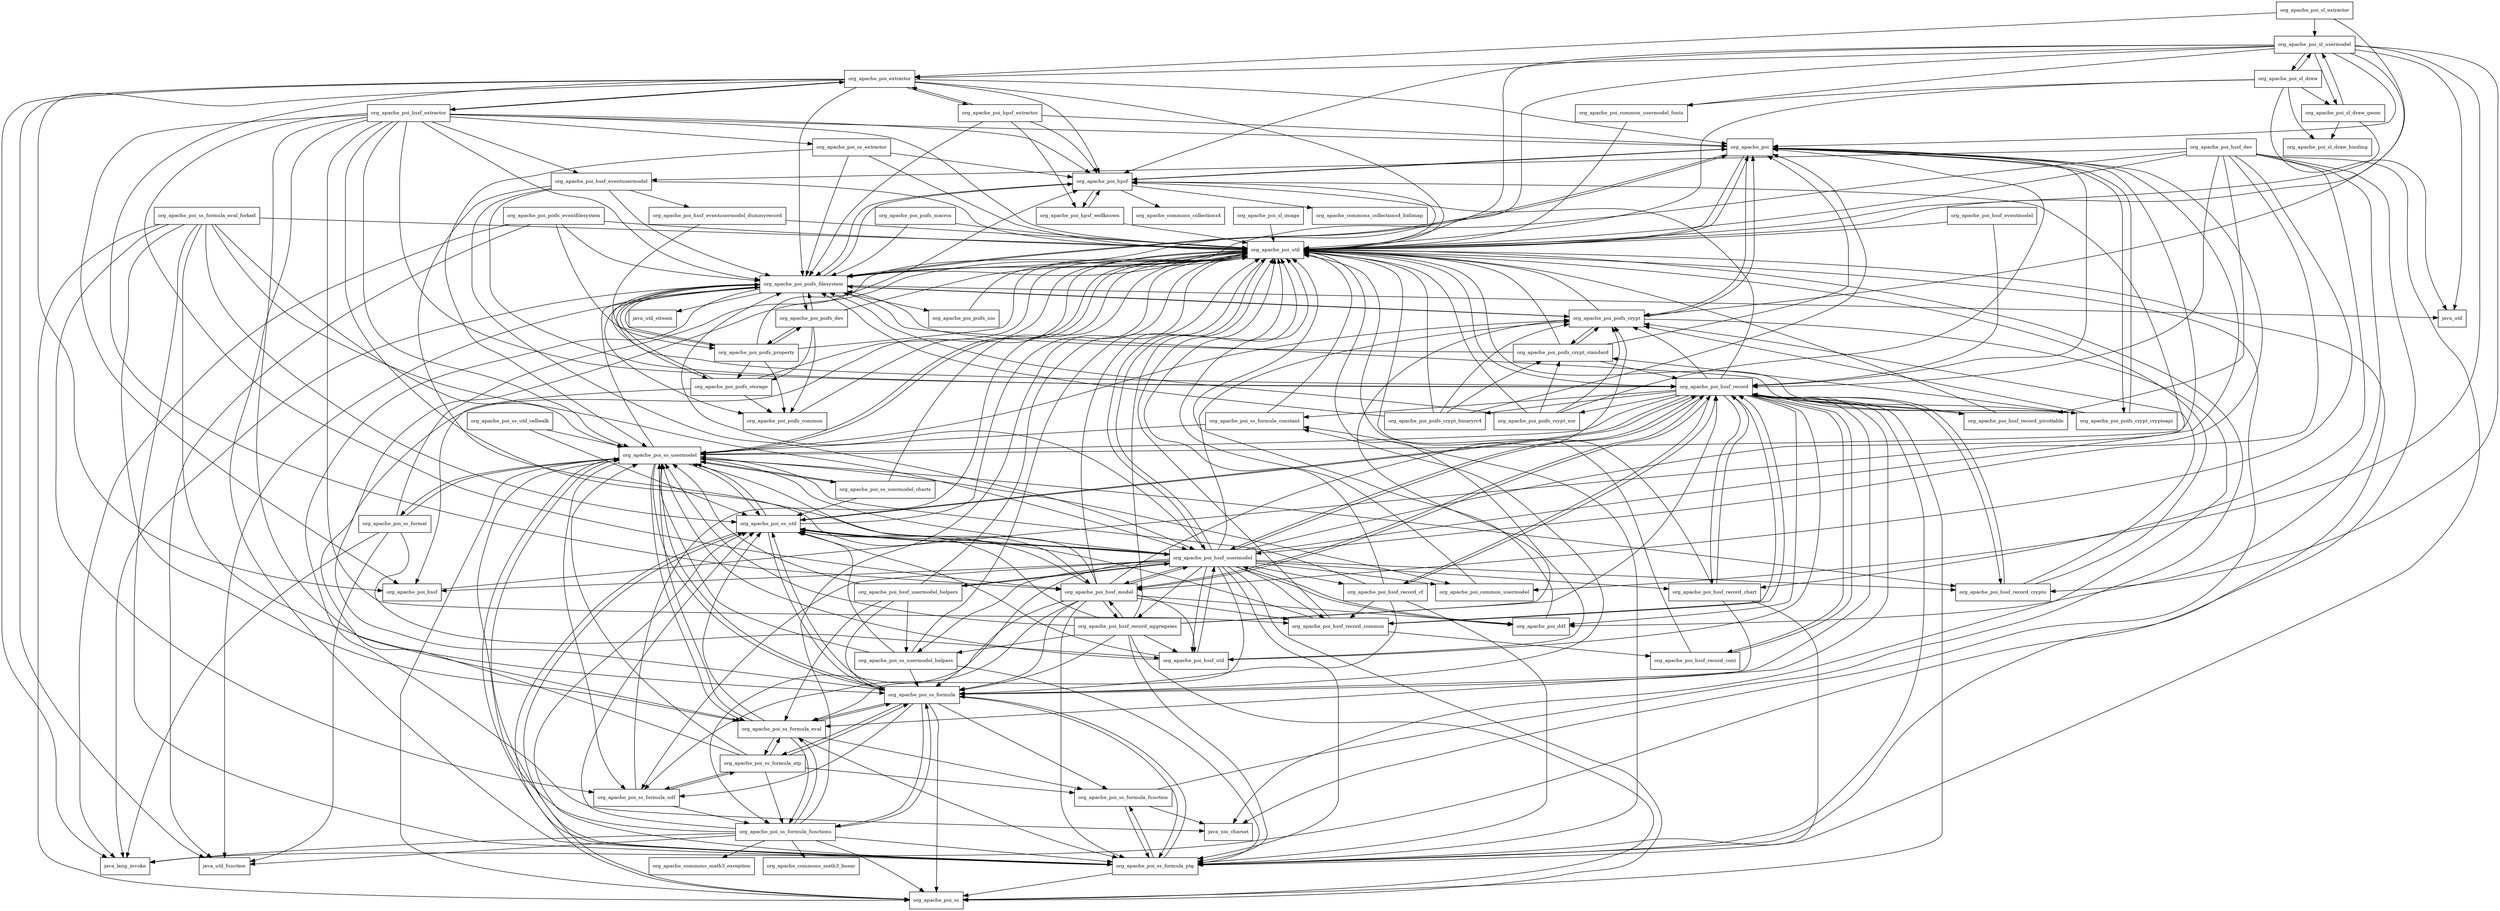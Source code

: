 digraph poi_4_0_0_package_dependencies {
  node [shape = box, fontsize=10.0];
  org_apache_poi -> org_apache_poi_hpsf;
  org_apache_poi -> org_apache_poi_poifs_crypt;
  org_apache_poi -> org_apache_poi_poifs_crypt_cryptoapi;
  org_apache_poi -> org_apache_poi_poifs_filesystem;
  org_apache_poi -> org_apache_poi_util;
  org_apache_poi_common_usermodel -> org_apache_poi_util;
  org_apache_poi_common_usermodel_fonts -> org_apache_poi_util;
  org_apache_poi_ddf -> org_apache_poi_hssf_usermodel;
  org_apache_poi_ddf -> org_apache_poi_util;
  org_apache_poi_extractor -> java_lang_invoke;
  org_apache_poi_extractor -> java_util_function;
  org_apache_poi_extractor -> org_apache_poi;
  org_apache_poi_extractor -> org_apache_poi_hpsf;
  org_apache_poi_extractor -> org_apache_poi_hpsf_extractor;
  org_apache_poi_extractor -> org_apache_poi_hssf;
  org_apache_poi_extractor -> org_apache_poi_hssf_extractor;
  org_apache_poi_extractor -> org_apache_poi_hssf_model;
  org_apache_poi_extractor -> org_apache_poi_poifs_filesystem;
  org_apache_poi_extractor -> org_apache_poi_util;
  org_apache_poi_hpsf -> org_apache_commons_collections4;
  org_apache_poi_hpsf -> org_apache_commons_collections4_bidimap;
  org_apache_poi_hpsf -> org_apache_poi;
  org_apache_poi_hpsf -> org_apache_poi_hpsf_wellknown;
  org_apache_poi_hpsf -> org_apache_poi_poifs_filesystem;
  org_apache_poi_hpsf -> org_apache_poi_util;
  org_apache_poi_hpsf_extractor -> org_apache_poi;
  org_apache_poi_hpsf_extractor -> org_apache_poi_extractor;
  org_apache_poi_hpsf_extractor -> org_apache_poi_hpsf;
  org_apache_poi_hpsf_extractor -> org_apache_poi_hpsf_wellknown;
  org_apache_poi_hpsf_extractor -> org_apache_poi_poifs_filesystem;
  org_apache_poi_hpsf_wellknown -> org_apache_poi_hpsf;
  org_apache_poi_hpsf_wellknown -> org_apache_poi_util;
  org_apache_poi_hssf -> org_apache_poi;
  org_apache_poi_hssf_dev -> java_lang_invoke;
  org_apache_poi_hssf_dev -> org_apache_poi_ddf;
  org_apache_poi_hssf_dev -> org_apache_poi_hssf_eventusermodel;
  org_apache_poi_hssf_dev -> org_apache_poi_hssf_model;
  org_apache_poi_hssf_dev -> org_apache_poi_hssf_record;
  org_apache_poi_hssf_dev -> org_apache_poi_hssf_record_chart;
  org_apache_poi_hssf_dev -> org_apache_poi_hssf_record_pivottable;
  org_apache_poi_hssf_dev -> org_apache_poi_hssf_usermodel;
  org_apache_poi_hssf_dev -> org_apache_poi_poifs_filesystem;
  org_apache_poi_hssf_dev -> org_apache_poi_ss_formula_ptg;
  org_apache_poi_hssf_dev -> org_apache_poi_util;
  org_apache_poi_hssf_eventmodel -> org_apache_poi_hssf_record;
  org_apache_poi_hssf_eventmodel -> org_apache_poi_util;
  org_apache_poi_hssf_eventusermodel -> org_apache_poi_hssf_eventusermodel_dummyrecord;
  org_apache_poi_hssf_eventusermodel -> org_apache_poi_hssf_model;
  org_apache_poi_hssf_eventusermodel -> org_apache_poi_hssf_record;
  org_apache_poi_hssf_eventusermodel -> org_apache_poi_hssf_usermodel;
  org_apache_poi_hssf_eventusermodel -> org_apache_poi_poifs_filesystem;
  org_apache_poi_hssf_eventusermodel -> org_apache_poi_util;
  org_apache_poi_hssf_eventusermodel_dummyrecord -> org_apache_poi_hssf_record;
  org_apache_poi_hssf_eventusermodel_dummyrecord -> org_apache_poi_util;
  org_apache_poi_hssf_extractor -> org_apache_poi;
  org_apache_poi_hssf_extractor -> org_apache_poi_extractor;
  org_apache_poi_hssf_extractor -> org_apache_poi_hpsf;
  org_apache_poi_hssf_extractor -> org_apache_poi_hssf;
  org_apache_poi_hssf_extractor -> org_apache_poi_hssf_eventusermodel;
  org_apache_poi_hssf_extractor -> org_apache_poi_hssf_model;
  org_apache_poi_hssf_extractor -> org_apache_poi_hssf_record;
  org_apache_poi_hssf_extractor -> org_apache_poi_hssf_record_common;
  org_apache_poi_hssf_extractor -> org_apache_poi_hssf_usermodel;
  org_apache_poi_hssf_extractor -> org_apache_poi_poifs_filesystem;
  org_apache_poi_hssf_extractor -> org_apache_poi_ss_extractor;
  org_apache_poi_hssf_extractor -> org_apache_poi_ss_formula_eval;
  org_apache_poi_hssf_extractor -> org_apache_poi_ss_formula_ptg;
  org_apache_poi_hssf_extractor -> org_apache_poi_ss_usermodel;
  org_apache_poi_hssf_extractor -> org_apache_poi_util;
  org_apache_poi_hssf_model -> org_apache_poi_ddf;
  org_apache_poi_hssf_model -> org_apache_poi_hssf_record;
  org_apache_poi_hssf_model -> org_apache_poi_hssf_record_aggregates;
  org_apache_poi_hssf_model -> org_apache_poi_hssf_record_common;
  org_apache_poi_hssf_model -> org_apache_poi_hssf_usermodel;
  org_apache_poi_hssf_model -> org_apache_poi_hssf_util;
  org_apache_poi_hssf_model -> org_apache_poi_poifs_crypt;
  org_apache_poi_hssf_model -> org_apache_poi_ss_formula;
  org_apache_poi_hssf_model -> org_apache_poi_ss_formula_functions;
  org_apache_poi_hssf_model -> org_apache_poi_ss_formula_ptg;
  org_apache_poi_hssf_model -> org_apache_poi_ss_formula_udf;
  org_apache_poi_hssf_model -> org_apache_poi_ss_usermodel;
  org_apache_poi_hssf_model -> org_apache_poi_ss_util;
  org_apache_poi_hssf_model -> org_apache_poi_util;
  org_apache_poi_hssf_record -> org_apache_poi;
  org_apache_poi_hssf_record -> org_apache_poi_ddf;
  org_apache_poi_hssf_record -> org_apache_poi_hpsf;
  org_apache_poi_hssf_record -> org_apache_poi_hssf_model;
  org_apache_poi_hssf_record -> org_apache_poi_hssf_record_cf;
  org_apache_poi_hssf_record -> org_apache_poi_hssf_record_chart;
  org_apache_poi_hssf_record -> org_apache_poi_hssf_record_common;
  org_apache_poi_hssf_record -> org_apache_poi_hssf_record_cont;
  org_apache_poi_hssf_record -> org_apache_poi_hssf_record_crypto;
  org_apache_poi_hssf_record -> org_apache_poi_hssf_record_pivottable;
  org_apache_poi_hssf_record -> org_apache_poi_hssf_usermodel;
  org_apache_poi_hssf_record -> org_apache_poi_hssf_util;
  org_apache_poi_hssf_record -> org_apache_poi_poifs_crypt;
  org_apache_poi_hssf_record -> org_apache_poi_poifs_crypt_binaryrc4;
  org_apache_poi_hssf_record -> org_apache_poi_poifs_crypt_cryptoapi;
  org_apache_poi_hssf_record -> org_apache_poi_poifs_crypt_xor;
  org_apache_poi_hssf_record -> org_apache_poi_ss;
  org_apache_poi_hssf_record -> org_apache_poi_ss_formula;
  org_apache_poi_hssf_record -> org_apache_poi_ss_formula_constant;
  org_apache_poi_hssf_record -> org_apache_poi_ss_formula_eval;
  org_apache_poi_hssf_record -> org_apache_poi_ss_formula_ptg;
  org_apache_poi_hssf_record -> org_apache_poi_ss_usermodel;
  org_apache_poi_hssf_record -> org_apache_poi_ss_util;
  org_apache_poi_hssf_record -> org_apache_poi_util;
  org_apache_poi_hssf_record_aggregates -> org_apache_poi_hssf_model;
  org_apache_poi_hssf_record_aggregates -> org_apache_poi_hssf_record;
  org_apache_poi_hssf_record_aggregates -> org_apache_poi_hssf_util;
  org_apache_poi_hssf_record_aggregates -> org_apache_poi_poifs_crypt;
  org_apache_poi_hssf_record_aggregates -> org_apache_poi_ss;
  org_apache_poi_hssf_record_aggregates -> org_apache_poi_ss_formula;
  org_apache_poi_hssf_record_aggregates -> org_apache_poi_ss_formula_ptg;
  org_apache_poi_hssf_record_aggregates -> org_apache_poi_ss_usermodel;
  org_apache_poi_hssf_record_aggregates -> org_apache_poi_ss_usermodel_helpers;
  org_apache_poi_hssf_record_aggregates -> org_apache_poi_ss_util;
  org_apache_poi_hssf_record_aggregates -> org_apache_poi_util;
  org_apache_poi_hssf_record_cf -> org_apache_poi_hssf_record;
  org_apache_poi_hssf_record_cf -> org_apache_poi_hssf_record_common;
  org_apache_poi_hssf_record_cf -> org_apache_poi_ss_formula;
  org_apache_poi_hssf_record_cf -> org_apache_poi_ss_formula_ptg;
  org_apache_poi_hssf_record_cf -> org_apache_poi_ss_usermodel;
  org_apache_poi_hssf_record_cf -> org_apache_poi_util;
  org_apache_poi_hssf_record_chart -> org_apache_poi_hssf_record;
  org_apache_poi_hssf_record_chart -> org_apache_poi_ss_formula;
  org_apache_poi_hssf_record_chart -> org_apache_poi_ss_formula_ptg;
  org_apache_poi_hssf_record_chart -> org_apache_poi_util;
  org_apache_poi_hssf_record_common -> org_apache_poi_hssf_record;
  org_apache_poi_hssf_record_common -> org_apache_poi_hssf_record_cont;
  org_apache_poi_hssf_record_common -> org_apache_poi_ss_util;
  org_apache_poi_hssf_record_common -> org_apache_poi_util;
  org_apache_poi_hssf_record_cont -> org_apache_poi_hssf_record;
  org_apache_poi_hssf_record_cont -> org_apache_poi_util;
  org_apache_poi_hssf_record_crypto -> org_apache_poi_hssf_record;
  org_apache_poi_hssf_record_crypto -> org_apache_poi_poifs_crypt;
  org_apache_poi_hssf_record_crypto -> org_apache_poi_util;
  org_apache_poi_hssf_record_pivottable -> org_apache_poi_hssf_record;
  org_apache_poi_hssf_record_pivottable -> org_apache_poi_util;
  org_apache_poi_hssf_usermodel -> org_apache_poi;
  org_apache_poi_hssf_usermodel -> org_apache_poi_common_usermodel;
  org_apache_poi_hssf_usermodel -> org_apache_poi_ddf;
  org_apache_poi_hssf_usermodel -> org_apache_poi_hpsf;
  org_apache_poi_hssf_usermodel -> org_apache_poi_hssf;
  org_apache_poi_hssf_usermodel -> org_apache_poi_hssf_model;
  org_apache_poi_hssf_usermodel -> org_apache_poi_hssf_record;
  org_apache_poi_hssf_usermodel -> org_apache_poi_hssf_record_aggregates;
  org_apache_poi_hssf_usermodel -> org_apache_poi_hssf_record_cf;
  org_apache_poi_hssf_usermodel -> org_apache_poi_hssf_record_chart;
  org_apache_poi_hssf_usermodel -> org_apache_poi_hssf_record_common;
  org_apache_poi_hssf_usermodel -> org_apache_poi_hssf_record_crypto;
  org_apache_poi_hssf_usermodel -> org_apache_poi_hssf_usermodel_helpers;
  org_apache_poi_hssf_usermodel -> org_apache_poi_hssf_util;
  org_apache_poi_hssf_usermodel -> org_apache_poi_poifs_crypt;
  org_apache_poi_hssf_usermodel -> org_apache_poi_poifs_filesystem;
  org_apache_poi_hssf_usermodel -> org_apache_poi_ss;
  org_apache_poi_hssf_usermodel -> org_apache_poi_ss_formula;
  org_apache_poi_hssf_usermodel -> org_apache_poi_ss_formula_eval;
  org_apache_poi_hssf_usermodel -> org_apache_poi_ss_formula_ptg;
  org_apache_poi_hssf_usermodel -> org_apache_poi_ss_formula_udf;
  org_apache_poi_hssf_usermodel -> org_apache_poi_ss_usermodel;
  org_apache_poi_hssf_usermodel -> org_apache_poi_ss_usermodel_helpers;
  org_apache_poi_hssf_usermodel -> org_apache_poi_ss_util;
  org_apache_poi_hssf_usermodel -> org_apache_poi_util;
  org_apache_poi_hssf_usermodel_helpers -> org_apache_poi_hssf_usermodel;
  org_apache_poi_hssf_usermodel_helpers -> org_apache_poi_ss_formula;
  org_apache_poi_hssf_usermodel_helpers -> org_apache_poi_ss_formula_eval;
  org_apache_poi_hssf_usermodel_helpers -> org_apache_poi_ss_usermodel;
  org_apache_poi_hssf_usermodel_helpers -> org_apache_poi_ss_usermodel_helpers;
  org_apache_poi_hssf_usermodel_helpers -> org_apache_poi_util;
  org_apache_poi_hssf_util -> org_apache_poi_hssf_usermodel;
  org_apache_poi_hssf_util -> org_apache_poi_ss_usermodel;
  org_apache_poi_hssf_util -> org_apache_poi_ss_util;
  org_apache_poi_hssf_util -> org_apache_poi_util;
  org_apache_poi_poifs_common -> org_apache_poi_util;
  org_apache_poi_poifs_crypt -> java_nio_charset;
  org_apache_poi_poifs_crypt -> org_apache_poi;
  org_apache_poi_poifs_crypt -> org_apache_poi_poifs_crypt_standard;
  org_apache_poi_poifs_crypt -> org_apache_poi_poifs_filesystem;
  org_apache_poi_poifs_crypt -> org_apache_poi_util;
  org_apache_poi_poifs_crypt_binaryrc4 -> org_apache_poi;
  org_apache_poi_poifs_crypt_binaryrc4 -> org_apache_poi_poifs_crypt;
  org_apache_poi_poifs_crypt_binaryrc4 -> org_apache_poi_poifs_crypt_standard;
  org_apache_poi_poifs_crypt_binaryrc4 -> org_apache_poi_poifs_filesystem;
  org_apache_poi_poifs_crypt_binaryrc4 -> org_apache_poi_util;
  org_apache_poi_poifs_crypt_cryptoapi -> org_apache_poi;
  org_apache_poi_poifs_crypt_cryptoapi -> org_apache_poi_poifs_crypt;
  org_apache_poi_poifs_crypt_cryptoapi -> org_apache_poi_poifs_crypt_standard;
  org_apache_poi_poifs_crypt_cryptoapi -> org_apache_poi_poifs_filesystem;
  org_apache_poi_poifs_crypt_cryptoapi -> org_apache_poi_util;
  org_apache_poi_poifs_crypt_standard -> org_apache_poi;
  org_apache_poi_poifs_crypt_standard -> org_apache_poi_hssf_record;
  org_apache_poi_poifs_crypt_standard -> org_apache_poi_poifs_crypt;
  org_apache_poi_poifs_crypt_standard -> org_apache_poi_poifs_filesystem;
  org_apache_poi_poifs_crypt_standard -> org_apache_poi_util;
  org_apache_poi_poifs_crypt_xor -> org_apache_poi;
  org_apache_poi_poifs_crypt_xor -> org_apache_poi_poifs_crypt;
  org_apache_poi_poifs_crypt_xor -> org_apache_poi_poifs_crypt_standard;
  org_apache_poi_poifs_crypt_xor -> org_apache_poi_poifs_filesystem;
  org_apache_poi_poifs_crypt_xor -> org_apache_poi_util;
  org_apache_poi_poifs_dev -> org_apache_poi_poifs_common;
  org_apache_poi_poifs_dev -> org_apache_poi_poifs_filesystem;
  org_apache_poi_poifs_dev -> org_apache_poi_poifs_property;
  org_apache_poi_poifs_dev -> org_apache_poi_poifs_storage;
  org_apache_poi_poifs_dev -> org_apache_poi_util;
  org_apache_poi_poifs_eventfilesystem -> java_lang_invoke;
  org_apache_poi_poifs_eventfilesystem -> java_util_function;
  org_apache_poi_poifs_eventfilesystem -> org_apache_poi_poifs_filesystem;
  org_apache_poi_poifs_eventfilesystem -> org_apache_poi_poifs_property;
  org_apache_poi_poifs_eventfilesystem -> org_apache_poi_util;
  org_apache_poi_poifs_filesystem -> java_lang_invoke;
  org_apache_poi_poifs_filesystem -> java_nio_charset;
  org_apache_poi_poifs_filesystem -> java_util;
  org_apache_poi_poifs_filesystem -> java_util_function;
  org_apache_poi_poifs_filesystem -> java_util_stream;
  org_apache_poi_poifs_filesystem -> org_apache_poi;
  org_apache_poi_poifs_filesystem -> org_apache_poi_hpsf;
  org_apache_poi_poifs_filesystem -> org_apache_poi_poifs_common;
  org_apache_poi_poifs_filesystem -> org_apache_poi_poifs_crypt;
  org_apache_poi_poifs_filesystem -> org_apache_poi_poifs_dev;
  org_apache_poi_poifs_filesystem -> org_apache_poi_poifs_nio;
  org_apache_poi_poifs_filesystem -> org_apache_poi_poifs_property;
  org_apache_poi_poifs_filesystem -> org_apache_poi_poifs_storage;
  org_apache_poi_poifs_filesystem -> org_apache_poi_util;
  org_apache_poi_poifs_macros -> org_apache_poi_poifs_filesystem;
  org_apache_poi_poifs_macros -> org_apache_poi_util;
  org_apache_poi_poifs_nio -> org_apache_poi_util;
  org_apache_poi_poifs_property -> org_apache_poi_hpsf;
  org_apache_poi_poifs_property -> org_apache_poi_poifs_common;
  org_apache_poi_poifs_property -> org_apache_poi_poifs_dev;
  org_apache_poi_poifs_property -> org_apache_poi_poifs_filesystem;
  org_apache_poi_poifs_property -> org_apache_poi_poifs_storage;
  org_apache_poi_poifs_property -> org_apache_poi_util;
  org_apache_poi_poifs_storage -> org_apache_poi_hssf;
  org_apache_poi_poifs_storage -> org_apache_poi_poifs_common;
  org_apache_poi_poifs_storage -> org_apache_poi_poifs_filesystem;
  org_apache_poi_poifs_storage -> org_apache_poi_util;
  org_apache_poi_sl_draw -> java_util;
  org_apache_poi_sl_draw -> org_apache_poi_common_usermodel_fonts;
  org_apache_poi_sl_draw -> org_apache_poi_sl_draw_binding;
  org_apache_poi_sl_draw -> org_apache_poi_sl_draw_geom;
  org_apache_poi_sl_draw -> org_apache_poi_sl_usermodel;
  org_apache_poi_sl_draw -> org_apache_poi_util;
  org_apache_poi_sl_draw_geom -> org_apache_poi_sl_draw_binding;
  org_apache_poi_sl_draw_geom -> org_apache_poi_sl_usermodel;
  org_apache_poi_sl_draw_geom -> org_apache_poi_util;
  org_apache_poi_sl_extractor -> org_apache_poi_extractor;
  org_apache_poi_sl_extractor -> org_apache_poi_sl_usermodel;
  org_apache_poi_sl_extractor -> org_apache_poi_util;
  org_apache_poi_sl_image -> org_apache_poi_util;
  org_apache_poi_sl_usermodel -> java_util;
  org_apache_poi_sl_usermodel -> org_apache_poi;
  org_apache_poi_sl_usermodel -> org_apache_poi_common_usermodel;
  org_apache_poi_sl_usermodel -> org_apache_poi_common_usermodel_fonts;
  org_apache_poi_sl_usermodel -> org_apache_poi_extractor;
  org_apache_poi_sl_usermodel -> org_apache_poi_hpsf;
  org_apache_poi_sl_usermodel -> org_apache_poi_hssf_record_crypto;
  org_apache_poi_sl_usermodel -> org_apache_poi_poifs_crypt;
  org_apache_poi_sl_usermodel -> org_apache_poi_poifs_filesystem;
  org_apache_poi_sl_usermodel -> org_apache_poi_sl_draw;
  org_apache_poi_sl_usermodel -> org_apache_poi_sl_draw_geom;
  org_apache_poi_sl_usermodel -> org_apache_poi_util;
  org_apache_poi_ss -> org_apache_poi_ss_util;
  org_apache_poi_ss_extractor -> org_apache_poi_hpsf;
  org_apache_poi_ss_extractor -> org_apache_poi_poifs_filesystem;
  org_apache_poi_ss_extractor -> org_apache_poi_ss_usermodel;
  org_apache_poi_ss_extractor -> org_apache_poi_util;
  org_apache_poi_ss_format -> java_lang_invoke;
  org_apache_poi_ss_format -> java_util_function;
  org_apache_poi_ss_format -> org_apache_poi_hssf_util;
  org_apache_poi_ss_format -> org_apache_poi_ss_usermodel;
  org_apache_poi_ss_format -> org_apache_poi_util;
  org_apache_poi_ss_formula -> org_apache_poi_ss;
  org_apache_poi_ss_formula -> org_apache_poi_ss_formula_atp;
  org_apache_poi_ss_formula -> org_apache_poi_ss_formula_constant;
  org_apache_poi_ss_formula -> org_apache_poi_ss_formula_eval;
  org_apache_poi_ss_formula -> org_apache_poi_ss_formula_function;
  org_apache_poi_ss_formula -> org_apache_poi_ss_formula_functions;
  org_apache_poi_ss_formula -> org_apache_poi_ss_formula_ptg;
  org_apache_poi_ss_formula -> org_apache_poi_ss_formula_udf;
  org_apache_poi_ss_formula -> org_apache_poi_ss_usermodel;
  org_apache_poi_ss_formula -> org_apache_poi_ss_util;
  org_apache_poi_ss_formula -> org_apache_poi_util;
  org_apache_poi_ss_formula_atp -> org_apache_poi_ss_formula;
  org_apache_poi_ss_formula_atp -> org_apache_poi_ss_formula_eval;
  org_apache_poi_ss_formula_atp -> org_apache_poi_ss_formula_function;
  org_apache_poi_ss_formula_atp -> org_apache_poi_ss_formula_functions;
  org_apache_poi_ss_formula_atp -> org_apache_poi_ss_formula_udf;
  org_apache_poi_ss_formula_atp -> org_apache_poi_ss_usermodel;
  org_apache_poi_ss_formula_atp -> org_apache_poi_util;
  org_apache_poi_ss_formula_constant -> org_apache_poi_ss_usermodel;
  org_apache_poi_ss_formula_constant -> org_apache_poi_util;
  org_apache_poi_ss_formula_eval -> org_apache_poi_ss_formula;
  org_apache_poi_ss_formula_eval -> org_apache_poi_ss_formula_atp;
  org_apache_poi_ss_formula_eval -> org_apache_poi_ss_formula_function;
  org_apache_poi_ss_formula_eval -> org_apache_poi_ss_formula_functions;
  org_apache_poi_ss_formula_eval -> org_apache_poi_ss_formula_ptg;
  org_apache_poi_ss_formula_eval -> org_apache_poi_ss_usermodel;
  org_apache_poi_ss_formula_eval -> org_apache_poi_ss_util;
  org_apache_poi_ss_formula_eval_forked -> org_apache_poi_hssf_usermodel;
  org_apache_poi_ss_formula_eval_forked -> org_apache_poi_ss;
  org_apache_poi_ss_formula_eval_forked -> org_apache_poi_ss_formula;
  org_apache_poi_ss_formula_eval_forked -> org_apache_poi_ss_formula_eval;
  org_apache_poi_ss_formula_eval_forked -> org_apache_poi_ss_formula_ptg;
  org_apache_poi_ss_formula_eval_forked -> org_apache_poi_ss_formula_udf;
  org_apache_poi_ss_formula_eval_forked -> org_apache_poi_ss_usermodel;
  org_apache_poi_ss_formula_eval_forked -> org_apache_poi_ss_util;
  org_apache_poi_ss_formula_eval_forked -> org_apache_poi_util;
  org_apache_poi_ss_formula_function -> java_nio_charset;
  org_apache_poi_ss_formula_function -> org_apache_poi_ss_formula_ptg;
  org_apache_poi_ss_formula_function -> org_apache_poi_util;
  org_apache_poi_ss_formula_functions -> java_lang_invoke;
  org_apache_poi_ss_formula_functions -> java_util_function;
  org_apache_poi_ss_formula_functions -> org_apache_commons_math3_exception;
  org_apache_poi_ss_formula_functions -> org_apache_commons_math3_linear;
  org_apache_poi_ss_formula_functions -> org_apache_poi_ss;
  org_apache_poi_ss_formula_functions -> org_apache_poi_ss_formula;
  org_apache_poi_ss_formula_functions -> org_apache_poi_ss_formula_eval;
  org_apache_poi_ss_formula_functions -> org_apache_poi_ss_formula_ptg;
  org_apache_poi_ss_formula_functions -> org_apache_poi_ss_usermodel;
  org_apache_poi_ss_formula_functions -> org_apache_poi_ss_util;
  org_apache_poi_ss_formula_functions -> org_apache_poi_util;
  org_apache_poi_ss_formula_ptg -> org_apache_poi_ss;
  org_apache_poi_ss_formula_ptg -> org_apache_poi_ss_formula;
  org_apache_poi_ss_formula_ptg -> org_apache_poi_ss_formula_constant;
  org_apache_poi_ss_formula_ptg -> org_apache_poi_ss_formula_function;
  org_apache_poi_ss_formula_ptg -> org_apache_poi_ss_usermodel;
  org_apache_poi_ss_formula_ptg -> org_apache_poi_ss_util;
  org_apache_poi_ss_formula_ptg -> org_apache_poi_util;
  org_apache_poi_ss_formula_udf -> org_apache_poi_ss_formula_atp;
  org_apache_poi_ss_formula_udf -> org_apache_poi_ss_formula_functions;
  org_apache_poi_ss_formula_udf -> org_apache_poi_util;
  org_apache_poi_ss_usermodel -> org_apache_poi;
  org_apache_poi_ss_usermodel -> org_apache_poi_common_usermodel;
  org_apache_poi_ss_usermodel -> org_apache_poi_hssf_record_crypto;
  org_apache_poi_ss_usermodel -> org_apache_poi_poifs_crypt;
  org_apache_poi_ss_usermodel -> org_apache_poi_poifs_filesystem;
  org_apache_poi_ss_usermodel -> org_apache_poi_ss;
  org_apache_poi_ss_usermodel -> org_apache_poi_ss_format;
  org_apache_poi_ss_usermodel -> org_apache_poi_ss_formula;
  org_apache_poi_ss_usermodel -> org_apache_poi_ss_formula_eval;
  org_apache_poi_ss_usermodel -> org_apache_poi_ss_formula_ptg;
  org_apache_poi_ss_usermodel -> org_apache_poi_ss_formula_udf;
  org_apache_poi_ss_usermodel -> org_apache_poi_ss_usermodel_charts;
  org_apache_poi_ss_usermodel -> org_apache_poi_ss_util;
  org_apache_poi_ss_usermodel -> org_apache_poi_util;
  org_apache_poi_ss_usermodel_charts -> org_apache_poi_ss_usermodel;
  org_apache_poi_ss_usermodel_charts -> org_apache_poi_ss_util;
  org_apache_poi_ss_usermodel_charts -> org_apache_poi_util;
  org_apache_poi_ss_usermodel_helpers -> org_apache_poi_ss_formula;
  org_apache_poi_ss_usermodel_helpers -> org_apache_poi_ss_formula_ptg;
  org_apache_poi_ss_usermodel_helpers -> org_apache_poi_ss_usermodel;
  org_apache_poi_ss_usermodel_helpers -> org_apache_poi_ss_util;
  org_apache_poi_ss_usermodel_helpers -> org_apache_poi_util;
  org_apache_poi_ss_util -> org_apache_poi_hssf_record;
  org_apache_poi_ss_util -> org_apache_poi_hssf_usermodel;
  org_apache_poi_ss_util -> org_apache_poi_ss;
  org_apache_poi_ss_util -> org_apache_poi_ss_formula;
  org_apache_poi_ss_util -> org_apache_poi_ss_usermodel;
  org_apache_poi_ss_util -> org_apache_poi_util;
  org_apache_poi_ss_util_cellwalk -> org_apache_poi_ss_usermodel;
  org_apache_poi_ss_util_cellwalk -> org_apache_poi_ss_util;
  org_apache_poi_util -> java_nio_charset;
  org_apache_poi_util -> org_apache_poi;
  org_apache_poi_util -> org_apache_poi_hssf_usermodel;
  org_apache_poi_util -> org_apache_poi_poifs_filesystem;
  org_apache_poi_util -> org_apache_poi_ss_usermodel;
}
